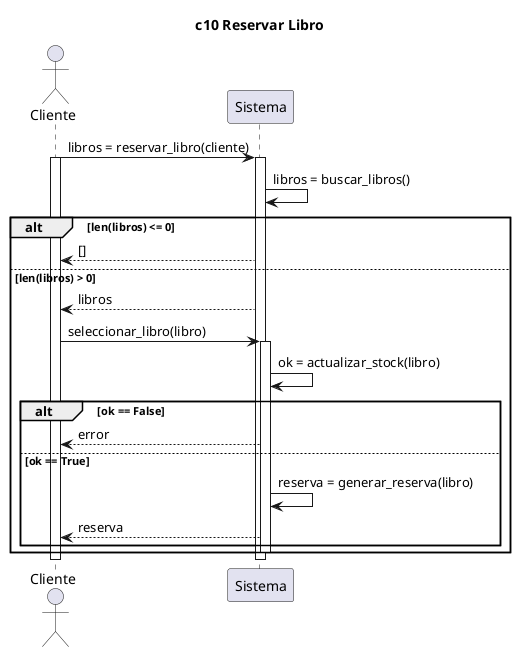 @startuml
title c10 Reservar Libro

actor Cliente as c
participant Sistema as s

c -> s : libros = reservar_libro(cliente)
activate c
    activate s
        s -> s : libros = buscar_libros()
        alt len(libros) <= 0
            c <-- s : []
            
        else len(libros) > 0
            c <-- s : libros

            c -> s : seleccionar_libro(libro)
            activate s
                s -> s : ok = actualizar_stock(libro)
                alt ok == False
                    c <-- s : error
                else ok == True
                    s -> s : reserva = generar_reserva(libro)
                    c <-- s : reserva
                end
            deactivate s
        end
    deactivate s


deactivate c

@enduml

